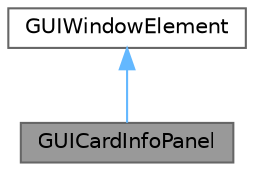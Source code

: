 digraph "GUICardInfoPanel"
{
 // LATEX_PDF_SIZE
  bgcolor="transparent";
  edge [fontname=Helvetica,fontsize=10,labelfontname=Helvetica,labelfontsize=10];
  node [fontname=Helvetica,fontsize=10,shape=box,height=0.2,width=0.4];
  Node1 [id="Node000001",label="GUICardInfoPanel",height=0.2,width=0.4,color="gray40", fillcolor="grey60", style="filled", fontcolor="black",tooltip="A class that represents the GUI Card Info Panel."];
  Node2 -> Node1 [id="edge1_Node000001_Node000002",dir="back",color="steelblue1",style="solid",tooltip=" "];
  Node2 [id="Node000002",label="GUIWindowElement",height=0.2,width=0.4,color="gray40", fillcolor="white", style="filled",URL="$class_g_u_i_window_element.html",tooltip="The GUIWindowElement class is an abstract class that represents a graphical element in a window."];
}
